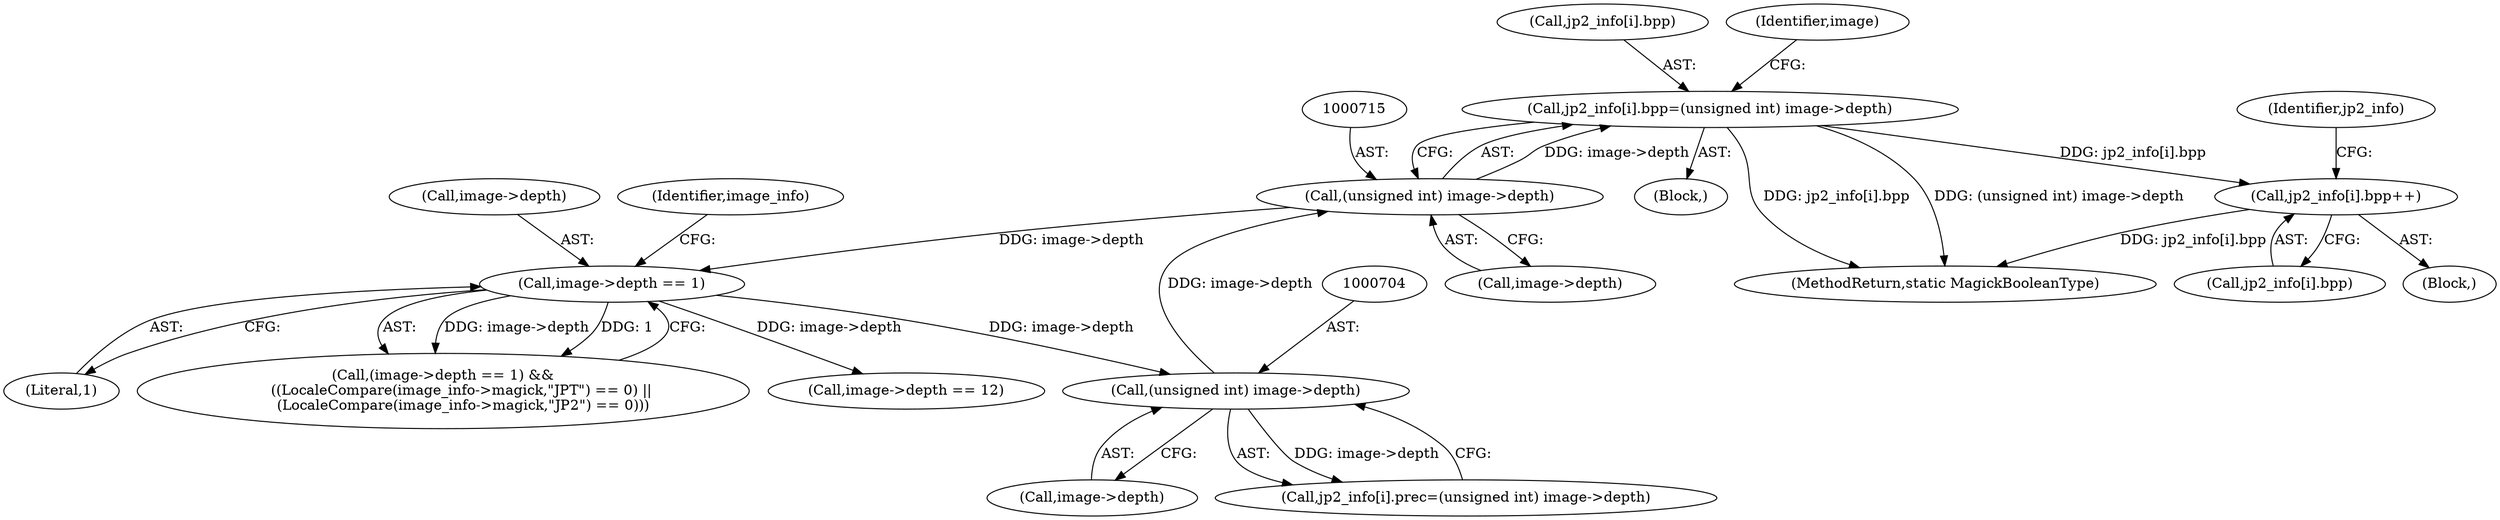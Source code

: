digraph "0_ImageMagick_3d5ac8c20846871f1eb3068b65f93da7cd33bfd0_0@array" {
"1000708" [label="(Call,jp2_info[i].bpp=(unsigned int) image->depth)"];
"1000714" [label="(Call,(unsigned int) image->depth)"];
"1000703" [label="(Call,(unsigned int) image->depth)"];
"1000721" [label="(Call,image->depth == 1)"];
"1000748" [label="(Call,jp2_info[i].bpp++)"];
"1000741" [label="(Block,)"];
"1000725" [label="(Literal,1)"];
"1000696" [label="(Block,)"];
"1001299" [label="(MethodReturn,static MagickBooleanType)"];
"1000748" [label="(Call,jp2_info[i].bpp++)"];
"1000757" [label="(Identifier,jp2_info)"];
"1000703" [label="(Call,(unsigned int) image->depth)"];
"1000714" [label="(Call,(unsigned int) image->depth)"];
"1000722" [label="(Call,image->depth)"];
"1000709" [label="(Call,jp2_info[i].bpp)"];
"1000720" [label="(Call,(image->depth == 1) &&\n        ((LocaleCompare(image_info->magick,\"JPT\") == 0) ||\n         (LocaleCompare(image_info->magick,\"JP2\") == 0)))"];
"1000749" [label="(Call,jp2_info[i].bpp)"];
"1000716" [label="(Call,image->depth)"];
"1000705" [label="(Call,image->depth)"];
"1000697" [label="(Call,jp2_info[i].prec=(unsigned int) image->depth)"];
"1000723" [label="(Identifier,image)"];
"1000730" [label="(Identifier,image_info)"];
"1000721" [label="(Call,image->depth == 1)"];
"1000878" [label="(Call,image->depth == 12)"];
"1000708" [label="(Call,jp2_info[i].bpp=(unsigned int) image->depth)"];
"1000708" -> "1000696"  [label="AST: "];
"1000708" -> "1000714"  [label="CFG: "];
"1000709" -> "1000708"  [label="AST: "];
"1000714" -> "1000708"  [label="AST: "];
"1000723" -> "1000708"  [label="CFG: "];
"1000708" -> "1001299"  [label="DDG: (unsigned int) image->depth"];
"1000708" -> "1001299"  [label="DDG: jp2_info[i].bpp"];
"1000714" -> "1000708"  [label="DDG: image->depth"];
"1000708" -> "1000748"  [label="DDG: jp2_info[i].bpp"];
"1000714" -> "1000716"  [label="CFG: "];
"1000715" -> "1000714"  [label="AST: "];
"1000716" -> "1000714"  [label="AST: "];
"1000703" -> "1000714"  [label="DDG: image->depth"];
"1000714" -> "1000721"  [label="DDG: image->depth"];
"1000703" -> "1000697"  [label="AST: "];
"1000703" -> "1000705"  [label="CFG: "];
"1000704" -> "1000703"  [label="AST: "];
"1000705" -> "1000703"  [label="AST: "];
"1000697" -> "1000703"  [label="CFG: "];
"1000703" -> "1000697"  [label="DDG: image->depth"];
"1000721" -> "1000703"  [label="DDG: image->depth"];
"1000721" -> "1000720"  [label="AST: "];
"1000721" -> "1000725"  [label="CFG: "];
"1000722" -> "1000721"  [label="AST: "];
"1000725" -> "1000721"  [label="AST: "];
"1000730" -> "1000721"  [label="CFG: "];
"1000720" -> "1000721"  [label="CFG: "];
"1000721" -> "1000720"  [label="DDG: image->depth"];
"1000721" -> "1000720"  [label="DDG: 1"];
"1000721" -> "1000878"  [label="DDG: image->depth"];
"1000748" -> "1000741"  [label="AST: "];
"1000748" -> "1000749"  [label="CFG: "];
"1000749" -> "1000748"  [label="AST: "];
"1000757" -> "1000748"  [label="CFG: "];
"1000748" -> "1001299"  [label="DDG: jp2_info[i].bpp"];
}
